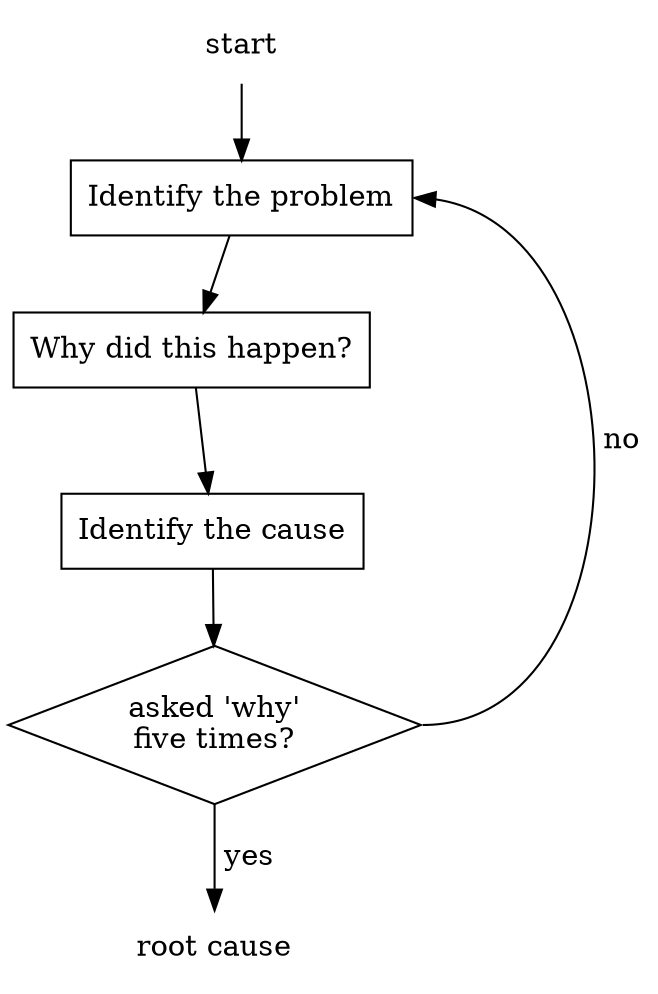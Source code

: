 digraph G {
    
    node [ shape=rect ]
    
    start [ shape=none ]

    why [ label="Why did this happen?" ]
    identifyProblem [ label="Identify the problem" ]
    identifyCause [ label="Identify the cause" ]
    rootCause [ shape=none label="root cause" ]

	start -> identifyProblem
	identifyProblem -> why -> identifyCause
	identifyCause -> askedWhyFiveTimes
	askedWhyFiveTimes:s -> rootCause:n [ label=" yes " ]
	askedWhyFiveTimes:e -> identifyProblem:e [ label=" no " ]
	
	askedWhyFiveTimes [ shape=diamond label="asked 'why'\nfive times?" ]

}
